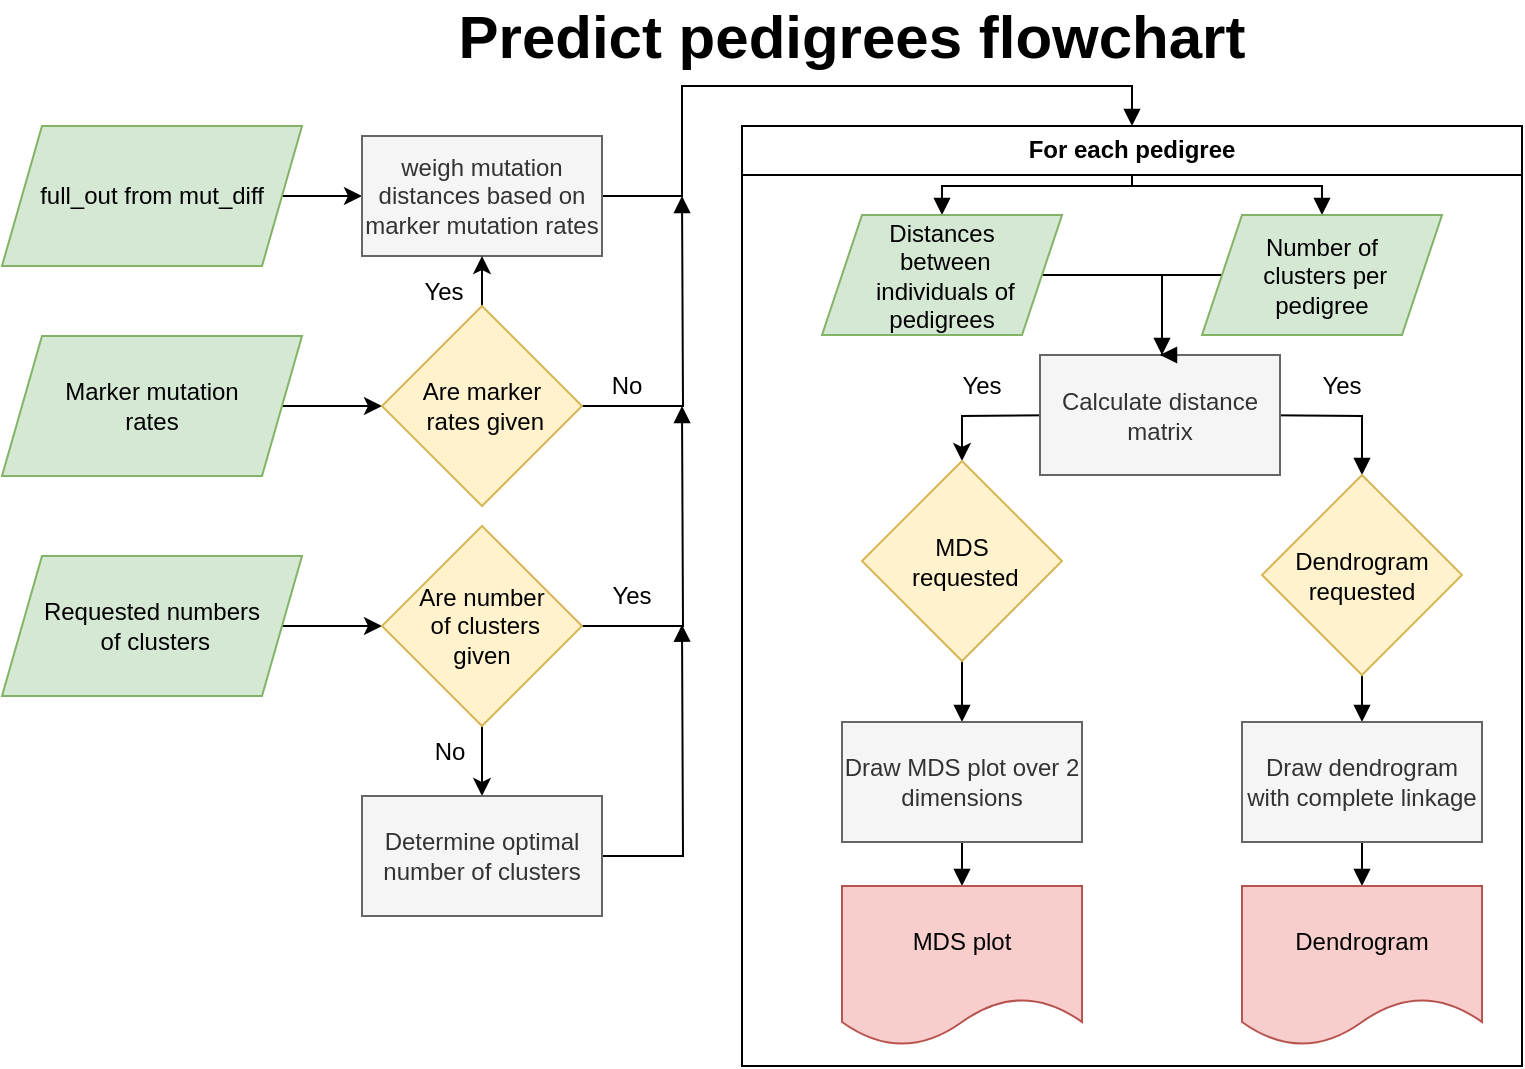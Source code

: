 <mxfile version="20.0.3" type="device"><diagram id="g3T5UF-P8sABITOx_D1J" name="Page-1"><mxGraphModel dx="1673" dy="829" grid="1" gridSize="10" guides="1" tooltips="1" connect="1" arrows="1" fold="1" page="1" pageScale="1" pageWidth="850" pageHeight="1100" math="0" shadow="0"><root><mxCell id="0"/><mxCell id="1" parent="0"/><mxCell id="si3FmcLnN64Q93WACx6e-1" value="" style="rounded=0;whiteSpace=wrap;html=1;fillColor=none;" vertex="1" parent="1"><mxGeometry x="400" y="80" width="390" height="470" as="geometry"/></mxCell><mxCell id="-Yzff_XHghzqr3nB4OSj-1" value="&lt;b&gt;&lt;font style=&quot;font-size: 30px;&quot;&gt;Predict pedigrees flowchart&lt;/font&gt;&lt;/b&gt;" style="text;html=1;strokeColor=none;fillColor=none;align=center;verticalAlign=middle;whiteSpace=wrap;rounded=0;" parent="1" vertex="1"><mxGeometry x="230" y="20" width="450" height="30" as="geometry"/></mxCell><mxCell id="opfQ-fe3ycRMb6GQBeLs-2" style="edgeStyle=orthogonalEdgeStyle;rounded=0;orthogonalLoop=1;jettySize=auto;html=1;entryX=0;entryY=0.5;entryDx=0;entryDy=0;" parent="1" source="-Yzff_XHghzqr3nB4OSj-4" target="opfQ-fe3ycRMb6GQBeLs-1" edge="1"><mxGeometry relative="1" as="geometry"/></mxCell><mxCell id="-Yzff_XHghzqr3nB4OSj-4" value="full_out from mut_diff" style="shape=parallelogram;perimeter=parallelogramPerimeter;whiteSpace=wrap;html=1;fixedSize=1;fontSize=12;fillColor=#d5e8d4;strokeColor=#82b366;" parent="1" vertex="1"><mxGeometry x="30" y="80" width="150" height="70" as="geometry"/></mxCell><mxCell id="opfQ-fe3ycRMb6GQBeLs-11" style="edgeStyle=orthogonalEdgeStyle;rounded=0;orthogonalLoop=1;jettySize=auto;html=1;entryX=0;entryY=0.5;entryDx=0;entryDy=0;" parent="1" source="-Yzff_XHghzqr3nB4OSj-6" target="opfQ-fe3ycRMb6GQBeLs-10" edge="1"><mxGeometry relative="1" as="geometry"/></mxCell><mxCell id="-Yzff_XHghzqr3nB4OSj-6" value="Marker mutation&lt;br&gt;rates" style="shape=parallelogram;perimeter=parallelogramPerimeter;whiteSpace=wrap;html=1;fixedSize=1;fontSize=12;fillColor=#d5e8d4;strokeColor=#82b366;" parent="1" vertex="1"><mxGeometry x="30" y="185" width="150" height="70" as="geometry"/></mxCell><mxCell id="opfQ-fe3ycRMb6GQBeLs-6" style="edgeStyle=orthogonalEdgeStyle;rounded=0;orthogonalLoop=1;jettySize=auto;html=1;entryX=0;entryY=0.5;entryDx=0;entryDy=0;" parent="1" source="-Yzff_XHghzqr3nB4OSj-8" target="opfQ-fe3ycRMb6GQBeLs-5" edge="1"><mxGeometry relative="1" as="geometry"/></mxCell><mxCell id="-Yzff_XHghzqr3nB4OSj-8" value="Requested numbers&lt;br&gt;&amp;nbsp;of clusters" style="shape=parallelogram;perimeter=parallelogramPerimeter;whiteSpace=wrap;html=1;fixedSize=1;fontSize=12;fillColor=#d5e8d4;strokeColor=#82b366;" parent="1" vertex="1"><mxGeometry x="30" y="295" width="150" height="70" as="geometry"/></mxCell><mxCell id="si3FmcLnN64Q93WACx6e-26" style="edgeStyle=orthogonalEdgeStyle;rounded=0;orthogonalLoop=1;jettySize=auto;html=1;entryX=0.5;entryY=0;entryDx=0;entryDy=0;fontSize=12;endArrow=block;endFill=1;" edge="1" parent="1" source="opfQ-fe3ycRMb6GQBeLs-1" target="si3FmcLnN64Q93WACx6e-2"><mxGeometry relative="1" as="geometry"><Array as="points"><mxPoint x="370" y="115"/><mxPoint x="370" y="60"/><mxPoint x="595" y="60"/></Array></mxGeometry></mxCell><mxCell id="opfQ-fe3ycRMb6GQBeLs-1" value="weigh mutation distances based on marker mutation rates" style="rounded=0;whiteSpace=wrap;html=1;fillColor=#f5f5f5;fontColor=#333333;strokeColor=#666666;" parent="1" vertex="1"><mxGeometry x="210" y="85" width="120" height="60" as="geometry"/></mxCell><mxCell id="opfQ-fe3ycRMb6GQBeLs-9" style="edgeStyle=orthogonalEdgeStyle;rounded=0;orthogonalLoop=1;jettySize=auto;html=1;entryX=0.5;entryY=0;entryDx=0;entryDy=0;" parent="1" source="opfQ-fe3ycRMb6GQBeLs-5" target="opfQ-fe3ycRMb6GQBeLs-8" edge="1"><mxGeometry relative="1" as="geometry"/></mxCell><mxCell id="si3FmcLnN64Q93WACx6e-32" style="edgeStyle=orthogonalEdgeStyle;rounded=0;orthogonalLoop=1;jettySize=auto;html=1;fontSize=12;endArrow=block;endFill=1;" edge="1" parent="1" source="opfQ-fe3ycRMb6GQBeLs-5"><mxGeometry relative="1" as="geometry"><mxPoint x="370" y="220" as="targetPoint"/></mxGeometry></mxCell><mxCell id="opfQ-fe3ycRMb6GQBeLs-5" value="Are number&lt;br&gt;&amp;nbsp;of clusters &lt;br&gt;given" style="rhombus;whiteSpace=wrap;html=1;fillColor=#fff2cc;strokeColor=#d6b656;" parent="1" vertex="1"><mxGeometry x="220" y="280" width="100" height="100" as="geometry"/></mxCell><mxCell id="si3FmcLnN64Q93WACx6e-33" style="edgeStyle=orthogonalEdgeStyle;rounded=0;orthogonalLoop=1;jettySize=auto;html=1;fontSize=12;endArrow=block;endFill=1;" edge="1" parent="1" source="opfQ-fe3ycRMb6GQBeLs-8"><mxGeometry relative="1" as="geometry"><mxPoint x="370" y="329.333" as="targetPoint"/></mxGeometry></mxCell><mxCell id="opfQ-fe3ycRMb6GQBeLs-8" value="Determine optimal number of clusters" style="rounded=0;whiteSpace=wrap;html=1;fillColor=#f5f5f5;fontColor=#333333;strokeColor=#666666;" parent="1" vertex="1"><mxGeometry x="210" y="415" width="120" height="60" as="geometry"/></mxCell><mxCell id="opfQ-fe3ycRMb6GQBeLs-13" style="edgeStyle=orthogonalEdgeStyle;rounded=0;orthogonalLoop=1;jettySize=auto;html=1;entryX=0.5;entryY=1;entryDx=0;entryDy=0;" parent="1" source="opfQ-fe3ycRMb6GQBeLs-10" target="opfQ-fe3ycRMb6GQBeLs-1" edge="1"><mxGeometry relative="1" as="geometry"/></mxCell><mxCell id="si3FmcLnN64Q93WACx6e-34" style="edgeStyle=orthogonalEdgeStyle;rounded=0;orthogonalLoop=1;jettySize=auto;html=1;fontSize=12;endArrow=block;endFill=1;exitX=1;exitY=0.5;exitDx=0;exitDy=0;" edge="1" parent="1" source="opfQ-fe3ycRMb6GQBeLs-10"><mxGeometry relative="1" as="geometry"><mxPoint x="370" y="115" as="targetPoint"/><mxPoint x="320" y="215" as="sourcePoint"/></mxGeometry></mxCell><mxCell id="opfQ-fe3ycRMb6GQBeLs-10" value="Are marker&lt;br&gt;&amp;nbsp;rates given" style="rhombus;whiteSpace=wrap;html=1;fillColor=#fff2cc;strokeColor=#d6b656;" parent="1" vertex="1"><mxGeometry x="220" y="170" width="100" height="100" as="geometry"/></mxCell><mxCell id="opfQ-fe3ycRMb6GQBeLs-29" value="Yes" style="text;html=1;strokeColor=none;fillColor=none;align=center;verticalAlign=middle;whiteSpace=wrap;rounded=0;" parent="1" vertex="1"><mxGeometry x="221" y="148" width="60" height="30" as="geometry"/></mxCell><mxCell id="opfQ-fe3ycRMb6GQBeLs-31" value="No" style="text;html=1;strokeColor=none;fillColor=none;align=center;verticalAlign=middle;whiteSpace=wrap;rounded=0;" parent="1" vertex="1"><mxGeometry x="315" y="194.5" width="55" height="30" as="geometry"/></mxCell><mxCell id="opfQ-fe3ycRMb6GQBeLs-32" value="Yes" style="text;html=1;strokeColor=none;fillColor=none;align=center;verticalAlign=middle;whiteSpace=wrap;rounded=0;" parent="1" vertex="1"><mxGeometry x="320" y="300" width="50" height="30" as="geometry"/></mxCell><mxCell id="opfQ-fe3ycRMb6GQBeLs-33" value="No" style="text;html=1;strokeColor=none;fillColor=none;align=center;verticalAlign=middle;whiteSpace=wrap;rounded=0;" parent="1" vertex="1"><mxGeometry x="224" y="378" width="60" height="30" as="geometry"/></mxCell><mxCell id="YTIjjgCtr3VJKM2LQa3y-14" style="edgeStyle=orthogonalEdgeStyle;rounded=0;orthogonalLoop=1;jettySize=auto;html=1;entryX=0.5;entryY=0;entryDx=0;entryDy=0;" parent="1" target="YTIjjgCtr3VJKM2LQa3y-10" edge="1"><mxGeometry relative="1" as="geometry"><mxPoint x="570" y="224.5" as="sourcePoint"/></mxGeometry></mxCell><mxCell id="si3FmcLnN64Q93WACx6e-3" style="edgeStyle=orthogonalEdgeStyle;rounded=0;orthogonalLoop=1;jettySize=auto;html=1;entryX=0.5;entryY=0;entryDx=0;entryDy=0;fontSize=12;endArrow=block;endFill=1;" edge="1" parent="1" target="YTIjjgCtr3VJKM2LQa3y-9"><mxGeometry relative="1" as="geometry"><mxPoint x="650" y="224.5" as="sourcePoint"/></mxGeometry></mxCell><mxCell id="YTIjjgCtr3VJKM2LQa3y-6" value="Calculate distance matrix" style="rounded=0;whiteSpace=wrap;html=1;fillColor=#f5f5f5;fontColor=#333333;strokeColor=#666666;" parent="1" vertex="1"><mxGeometry x="549" y="194.5" width="120" height="60" as="geometry"/></mxCell><mxCell id="si3FmcLnN64Q93WACx6e-6" style="edgeStyle=orthogonalEdgeStyle;rounded=0;orthogonalLoop=1;jettySize=auto;html=1;entryX=0.5;entryY=0;entryDx=0;entryDy=0;fontSize=12;endArrow=block;endFill=1;" edge="1" parent="1" source="YTIjjgCtr3VJKM2LQa3y-9" target="YTIjjgCtr3VJKM2LQa3y-18"><mxGeometry relative="1" as="geometry"/></mxCell><mxCell id="YTIjjgCtr3VJKM2LQa3y-9" value="Dendrogram requested" style="rhombus;whiteSpace=wrap;html=1;fillColor=#fff2cc;strokeColor=#d6b656;" parent="1" vertex="1"><mxGeometry x="660" y="254.5" width="100" height="100" as="geometry"/></mxCell><mxCell id="si3FmcLnN64Q93WACx6e-5" style="edgeStyle=orthogonalEdgeStyle;rounded=0;orthogonalLoop=1;jettySize=auto;html=1;entryX=0.5;entryY=0;entryDx=0;entryDy=0;fontSize=12;endArrow=block;endFill=1;" edge="1" parent="1" source="YTIjjgCtr3VJKM2LQa3y-10" target="YTIjjgCtr3VJKM2LQa3y-22"><mxGeometry relative="1" as="geometry"/></mxCell><mxCell id="YTIjjgCtr3VJKM2LQa3y-10" value="MDS&lt;br&gt;&amp;nbsp;requested" style="rhombus;whiteSpace=wrap;html=1;fillColor=#fff2cc;strokeColor=#d6b656;" parent="1" vertex="1"><mxGeometry x="460" y="247.5" width="100" height="100" as="geometry"/></mxCell><mxCell id="si3FmcLnN64Q93WACx6e-23" style="edgeStyle=orthogonalEdgeStyle;rounded=0;orthogonalLoop=1;jettySize=auto;html=1;fontSize=12;endArrow=block;endFill=1;" edge="1" parent="1" source="YTIjjgCtr3VJKM2LQa3y-18" target="si3FmcLnN64Q93WACx6e-22"><mxGeometry relative="1" as="geometry"/></mxCell><mxCell id="YTIjjgCtr3VJKM2LQa3y-18" value="Draw dendrogram with complete linkage" style="rounded=0;whiteSpace=wrap;html=1;fillColor=#f5f5f5;fontColor=#333333;strokeColor=#666666;" parent="1" vertex="1"><mxGeometry x="650" y="378" width="120" height="60" as="geometry"/></mxCell><mxCell id="YTIjjgCtr3VJKM2LQa3y-21" value="Yes" style="text;html=1;strokeColor=none;fillColor=none;align=center;verticalAlign=middle;whiteSpace=wrap;rounded=0;" parent="1" vertex="1"><mxGeometry x="490" y="194.5" width="60" height="30" as="geometry"/></mxCell><mxCell id="si3FmcLnN64Q93WACx6e-21" style="edgeStyle=orthogonalEdgeStyle;rounded=0;orthogonalLoop=1;jettySize=auto;html=1;entryX=0.5;entryY=0;entryDx=0;entryDy=0;fontSize=12;endArrow=block;endFill=1;" edge="1" parent="1" source="YTIjjgCtr3VJKM2LQa3y-22" target="si3FmcLnN64Q93WACx6e-20"><mxGeometry relative="1" as="geometry"/></mxCell><mxCell id="YTIjjgCtr3VJKM2LQa3y-22" value="Draw MDS plot over 2 dimensions" style="rounded=0;whiteSpace=wrap;html=1;fillColor=#f5f5f5;fontColor=#333333;strokeColor=#666666;" parent="1" vertex="1"><mxGeometry x="450" y="378" width="120" height="60" as="geometry"/></mxCell><mxCell id="si3FmcLnN64Q93WACx6e-13" style="edgeStyle=orthogonalEdgeStyle;rounded=0;orthogonalLoop=1;jettySize=auto;html=1;entryX=0.5;entryY=0;entryDx=0;entryDy=0;fontSize=12;endArrow=block;endFill=1;exitX=0.5;exitY=1;exitDx=0;exitDy=0;" edge="1" parent="1" source="si3FmcLnN64Q93WACx6e-2" target="si3FmcLnN64Q93WACx6e-11"><mxGeometry relative="1" as="geometry"><Array as="points"><mxPoint x="595" y="110"/><mxPoint x="500" y="110"/></Array></mxGeometry></mxCell><mxCell id="si3FmcLnN64Q93WACx6e-14" style="edgeStyle=orthogonalEdgeStyle;rounded=0;orthogonalLoop=1;jettySize=auto;html=1;entryX=0.5;entryY=0;entryDx=0;entryDy=0;fontSize=12;endArrow=block;endFill=1;exitX=0.5;exitY=1;exitDx=0;exitDy=0;" edge="1" parent="1" source="si3FmcLnN64Q93WACx6e-2" target="si3FmcLnN64Q93WACx6e-12"><mxGeometry relative="1" as="geometry"><Array as="points"><mxPoint x="595" y="110"/><mxPoint x="690" y="110"/></Array></mxGeometry></mxCell><mxCell id="si3FmcLnN64Q93WACx6e-2" value="&lt;b&gt;&lt;font style=&quot;font-size: 12px;&quot;&gt;For each pedigree&lt;/font&gt;&lt;/b&gt;" style="rounded=0;whiteSpace=wrap;html=1;fillColor=none;" vertex="1" parent="1"><mxGeometry x="400" y="80" width="390" height="24.5" as="geometry"/></mxCell><mxCell id="si3FmcLnN64Q93WACx6e-4" value="Yes" style="text;html=1;strokeColor=none;fillColor=none;align=center;verticalAlign=middle;whiteSpace=wrap;rounded=0;" vertex="1" parent="1"><mxGeometry x="670" y="194.5" width="60" height="30" as="geometry"/></mxCell><mxCell id="si3FmcLnN64Q93WACx6e-18" style="edgeStyle=orthogonalEdgeStyle;rounded=0;orthogonalLoop=1;jettySize=auto;html=1;entryX=0.5;entryY=0;entryDx=0;entryDy=0;fontSize=12;endArrow=block;endFill=1;exitX=1;exitY=0.5;exitDx=0;exitDy=0;" edge="1" parent="1" source="si3FmcLnN64Q93WACx6e-11" target="YTIjjgCtr3VJKM2LQa3y-6"><mxGeometry relative="1" as="geometry"><Array as="points"><mxPoint x="610" y="155"/></Array></mxGeometry></mxCell><mxCell id="si3FmcLnN64Q93WACx6e-11" value="Distances&lt;br&gt;&amp;nbsp;between&lt;br&gt;&amp;nbsp;individuals of pedigrees" style="shape=parallelogram;perimeter=parallelogramPerimeter;whiteSpace=wrap;html=1;fixedSize=1;fontSize=12;fillColor=#d5e8d4;strokeColor=#82b366;" vertex="1" parent="1"><mxGeometry x="440" y="124.5" width="120" height="60" as="geometry"/></mxCell><mxCell id="si3FmcLnN64Q93WACx6e-17" style="edgeStyle=orthogonalEdgeStyle;rounded=0;orthogonalLoop=1;jettySize=auto;html=1;fontSize=12;endArrow=block;endFill=1;exitX=0;exitY=0.5;exitDx=0;exitDy=0;" edge="1" parent="1" source="si3FmcLnN64Q93WACx6e-12" target="YTIjjgCtr3VJKM2LQa3y-6"><mxGeometry relative="1" as="geometry"><Array as="points"><mxPoint x="610" y="155"/></Array></mxGeometry></mxCell><mxCell id="si3FmcLnN64Q93WACx6e-12" value="Number of&lt;br&gt;&amp;nbsp;clusters per &lt;br&gt;pedigree" style="shape=parallelogram;perimeter=parallelogramPerimeter;whiteSpace=wrap;html=1;fixedSize=1;fontSize=12;fillColor=#d5e8d4;strokeColor=#82b366;" vertex="1" parent="1"><mxGeometry x="630" y="124.5" width="120" height="60" as="geometry"/></mxCell><mxCell id="si3FmcLnN64Q93WACx6e-20" value="MDS plot" style="shape=document;whiteSpace=wrap;html=1;boundedLbl=1;fontSize=12;fillColor=#f8cecc;strokeColor=#b85450;" vertex="1" parent="1"><mxGeometry x="450" y="460" width="120" height="80" as="geometry"/></mxCell><mxCell id="si3FmcLnN64Q93WACx6e-22" value="Dendrogram" style="shape=document;whiteSpace=wrap;html=1;boundedLbl=1;fontSize=12;fillColor=#f8cecc;strokeColor=#b85450;" vertex="1" parent="1"><mxGeometry x="650" y="460" width="120" height="80" as="geometry"/></mxCell></root></mxGraphModel></diagram></mxfile>